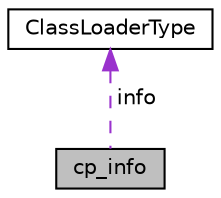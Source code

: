 digraph "cp_info"
{
 // LATEX_PDF_SIZE
  edge [fontname="Helvetica",fontsize="10",labelfontname="Helvetica",labelfontsize="10"];
  node [fontname="Helvetica",fontsize="10",shape=record];
  Node1 [label="cp_info",height=0.2,width=0.4,color="black", fillcolor="grey75", style="filled", fontcolor="black",tooltip="Possui um elemento pool de constante."];
  Node2 -> Node1 [dir="back",color="darkorchid3",fontsize="10",style="dashed",label=" info" ,fontname="Helvetica"];
  Node2 [label="ClassLoaderType",height=0.2,width=0.4,color="black", fillcolor="white", style="filled",URL="$unionClassLoaderType.html",tooltip="Estrutura de dados para armazenamento Union responsável por armazenar todos os tamanhos de variáveis ..."];
}
